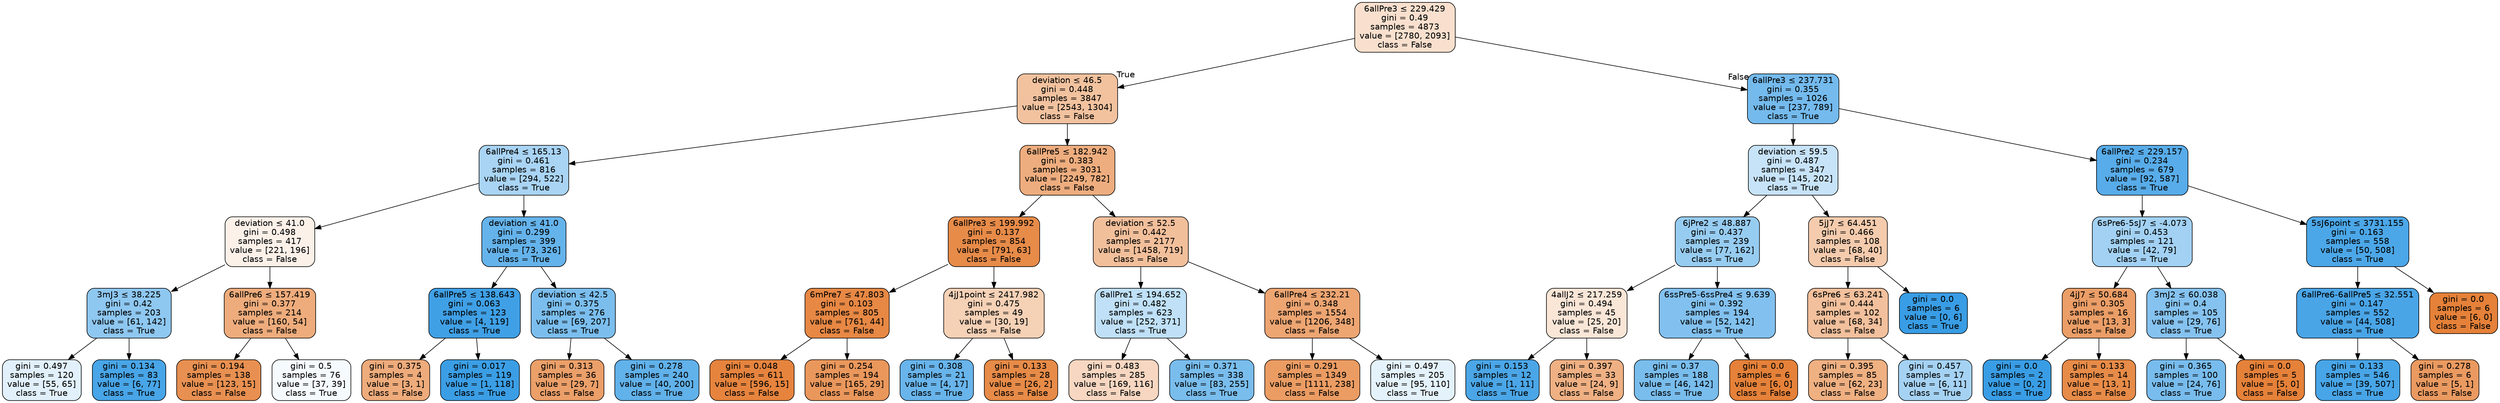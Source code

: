 digraph Tree {
node [shape=box, style="filled, rounded", color="black", fontname=helvetica] ;
edge [fontname=helvetica] ;
0 [label=<6allPre3 &le; 229.429<br/>gini = 0.49<br/>samples = 4873<br/>value = [2780, 2093]<br/>class = False>, fillcolor="#f9e0ce"] ;
1 [label=<deviation &le; 46.5<br/>gini = 0.448<br/>samples = 3847<br/>value = [2543, 1304]<br/>class = False>, fillcolor="#f2c29f"] ;
0 -> 1 [labeldistance=2.5, labelangle=45, headlabel="True"] ;
2 [label=<6allPre4 &le; 165.13<br/>gini = 0.461<br/>samples = 816<br/>value = [294, 522]<br/>class = True>, fillcolor="#a9d4f4"] ;
1 -> 2 ;
3 [label=<deviation &le; 41.0<br/>gini = 0.498<br/>samples = 417<br/>value = [221, 196]<br/>class = False>, fillcolor="#fcf1e9"] ;
2 -> 3 ;
4 [label=<3mJ3 &le; 38.225<br/>gini = 0.42<br/>samples = 203<br/>value = [61, 142]<br/>class = True>, fillcolor="#8ec7f0"] ;
3 -> 4 ;
5 [label=<gini = 0.497<br/>samples = 120<br/>value = [55, 65]<br/>class = True>, fillcolor="#e1f0fb"] ;
4 -> 5 ;
6 [label=<gini = 0.134<br/>samples = 83<br/>value = [6, 77]<br/>class = True>, fillcolor="#48a5e7"] ;
4 -> 6 ;
7 [label=<6allPre6 &le; 157.419<br/>gini = 0.377<br/>samples = 214<br/>value = [160, 54]<br/>class = False>, fillcolor="#eeac7c"] ;
3 -> 7 ;
8 [label=<gini = 0.194<br/>samples = 138<br/>value = [123, 15]<br/>class = False>, fillcolor="#e89051"] ;
7 -> 8 ;
9 [label=<gini = 0.5<br/>samples = 76<br/>value = [37, 39]<br/>class = True>, fillcolor="#f5fafe"] ;
7 -> 9 ;
10 [label=<deviation &le; 41.0<br/>gini = 0.299<br/>samples = 399<br/>value = [73, 326]<br/>class = True>, fillcolor="#65b3eb"] ;
2 -> 10 ;
11 [label=<6allPre5 &le; 138.643<br/>gini = 0.063<br/>samples = 123<br/>value = [4, 119]<br/>class = True>, fillcolor="#40a0e6"] ;
10 -> 11 ;
12 [label=<gini = 0.375<br/>samples = 4<br/>value = [3, 1]<br/>class = False>, fillcolor="#eeab7b"] ;
11 -> 12 ;
13 [label=<gini = 0.017<br/>samples = 119<br/>value = [1, 118]<br/>class = True>, fillcolor="#3b9ee5"] ;
11 -> 13 ;
14 [label=<deviation &le; 42.5<br/>gini = 0.375<br/>samples = 276<br/>value = [69, 207]<br/>class = True>, fillcolor="#7bbeee"] ;
10 -> 14 ;
15 [label=<gini = 0.313<br/>samples = 36<br/>value = [29, 7]<br/>class = False>, fillcolor="#eb9f69"] ;
14 -> 15 ;
16 [label=<gini = 0.278<br/>samples = 240<br/>value = [40, 200]<br/>class = True>, fillcolor="#61b1ea"] ;
14 -> 16 ;
17 [label=<6allPre5 &le; 182.942<br/>gini = 0.383<br/>samples = 3031<br/>value = [2249, 782]<br/>class = False>, fillcolor="#eead7e"] ;
1 -> 17 ;
18 [label=<6allPre3 &le; 199.992<br/>gini = 0.137<br/>samples = 854<br/>value = [791, 63]<br/>class = False>, fillcolor="#e78b49"] ;
17 -> 18 ;
19 [label=<6mPre7 &le; 47.803<br/>gini = 0.103<br/>samples = 805<br/>value = [761, 44]<br/>class = False>, fillcolor="#e78844"] ;
18 -> 19 ;
20 [label=<gini = 0.048<br/>samples = 611<br/>value = [596, 15]<br/>class = False>, fillcolor="#e6843e"] ;
19 -> 20 ;
21 [label=<gini = 0.254<br/>samples = 194<br/>value = [165, 29]<br/>class = False>, fillcolor="#ea975c"] ;
19 -> 21 ;
22 [label=<4jJ1point &le; 2417.982<br/>gini = 0.475<br/>samples = 49<br/>value = [30, 19]<br/>class = False>, fillcolor="#f5d1b6"] ;
18 -> 22 ;
23 [label=<gini = 0.308<br/>samples = 21<br/>value = [4, 17]<br/>class = True>, fillcolor="#68b4eb"] ;
22 -> 23 ;
24 [label=<gini = 0.133<br/>samples = 28<br/>value = [26, 2]<br/>class = False>, fillcolor="#e78b48"] ;
22 -> 24 ;
25 [label=<deviation &le; 52.5<br/>gini = 0.442<br/>samples = 2177<br/>value = [1458, 719]<br/>class = False>, fillcolor="#f2bf9b"] ;
17 -> 25 ;
26 [label=<6allPre1 &le; 194.652<br/>gini = 0.482<br/>samples = 623<br/>value = [252, 371]<br/>class = True>, fillcolor="#bfe0f7"] ;
25 -> 26 ;
27 [label=<gini = 0.483<br/>samples = 285<br/>value = [169, 116]<br/>class = False>, fillcolor="#f7d7c1"] ;
26 -> 27 ;
28 [label=<gini = 0.371<br/>samples = 338<br/>value = [83, 255]<br/>class = True>, fillcolor="#79bded"] ;
26 -> 28 ;
29 [label=<6allPre4 &le; 232.21<br/>gini = 0.348<br/>samples = 1554<br/>value = [1206, 348]<br/>class = False>, fillcolor="#eda572"] ;
25 -> 29 ;
30 [label=<gini = 0.291<br/>samples = 1349<br/>value = [1111, 238]<br/>class = False>, fillcolor="#eb9c63"] ;
29 -> 30 ;
31 [label=<gini = 0.497<br/>samples = 205<br/>value = [95, 110]<br/>class = True>, fillcolor="#e4f2fb"] ;
29 -> 31 ;
32 [label=<6allPre3 &le; 237.731<br/>gini = 0.355<br/>samples = 1026<br/>value = [237, 789]<br/>class = True>, fillcolor="#74baed"] ;
0 -> 32 [labeldistance=2.5, labelangle=-45, headlabel="False"] ;
33 [label=<deviation &le; 59.5<br/>gini = 0.487<br/>samples = 347<br/>value = [145, 202]<br/>class = True>, fillcolor="#c7e3f8"] ;
32 -> 33 ;
34 [label=<6jPre2 &le; 48.887<br/>gini = 0.437<br/>samples = 239<br/>value = [77, 162]<br/>class = True>, fillcolor="#97ccf1"] ;
33 -> 34 ;
35 [label=<4allJ2 &le; 217.259<br/>gini = 0.494<br/>samples = 45<br/>value = [25, 20]<br/>class = False>, fillcolor="#fae6d7"] ;
34 -> 35 ;
36 [label=<gini = 0.153<br/>samples = 12<br/>value = [1, 11]<br/>class = True>, fillcolor="#4ba6e7"] ;
35 -> 36 ;
37 [label=<gini = 0.397<br/>samples = 33<br/>value = [24, 9]<br/>class = False>, fillcolor="#efb083"] ;
35 -> 37 ;
38 [label=<6ssPre5-6ssPre4 &le; 9.639<br/>gini = 0.392<br/>samples = 194<br/>value = [52, 142]<br/>class = True>, fillcolor="#82c1ef"] ;
34 -> 38 ;
39 [label=<gini = 0.37<br/>samples = 188<br/>value = [46, 142]<br/>class = True>, fillcolor="#79bded"] ;
38 -> 39 ;
40 [label=<gini = 0.0<br/>samples = 6<br/>value = [6, 0]<br/>class = False>, fillcolor="#e58139"] ;
38 -> 40 ;
41 [label=<5jJ7 &le; 64.451<br/>gini = 0.466<br/>samples = 108<br/>value = [68, 40]<br/>class = False>, fillcolor="#f4cbad"] ;
33 -> 41 ;
42 [label=<6sPre6 &le; 63.241<br/>gini = 0.444<br/>samples = 102<br/>value = [68, 34]<br/>class = False>, fillcolor="#f2c09c"] ;
41 -> 42 ;
43 [label=<gini = 0.395<br/>samples = 85<br/>value = [62, 23]<br/>class = False>, fillcolor="#efb082"] ;
42 -> 43 ;
44 [label=<gini = 0.457<br/>samples = 17<br/>value = [6, 11]<br/>class = True>, fillcolor="#a5d2f3"] ;
42 -> 44 ;
45 [label=<gini = 0.0<br/>samples = 6<br/>value = [0, 6]<br/>class = True>, fillcolor="#399de5"] ;
41 -> 45 ;
46 [label=<6allPre2 &le; 229.157<br/>gini = 0.234<br/>samples = 679<br/>value = [92, 587]<br/>class = True>, fillcolor="#58ace9"] ;
32 -> 46 ;
47 [label=<6sPre6-5sJ7 &le; -4.073<br/>gini = 0.453<br/>samples = 121<br/>value = [42, 79]<br/>class = True>, fillcolor="#a2d1f3"] ;
46 -> 47 ;
48 [label=<4jJ7 &le; 50.684<br/>gini = 0.305<br/>samples = 16<br/>value = [13, 3]<br/>class = False>, fillcolor="#eb9e67"] ;
47 -> 48 ;
49 [label=<gini = 0.0<br/>samples = 2<br/>value = [0, 2]<br/>class = True>, fillcolor="#399de5"] ;
48 -> 49 ;
50 [label=<gini = 0.133<br/>samples = 14<br/>value = [13, 1]<br/>class = False>, fillcolor="#e78b48"] ;
48 -> 50 ;
51 [label=<3mJ2 &le; 60.038<br/>gini = 0.4<br/>samples = 105<br/>value = [29, 76]<br/>class = True>, fillcolor="#85c2ef"] ;
47 -> 51 ;
52 [label=<gini = 0.365<br/>samples = 100<br/>value = [24, 76]<br/>class = True>, fillcolor="#78bced"] ;
51 -> 52 ;
53 [label=<gini = 0.0<br/>samples = 5<br/>value = [5, 0]<br/>class = False>, fillcolor="#e58139"] ;
51 -> 53 ;
54 [label=<5sJ6point &le; 3731.155<br/>gini = 0.163<br/>samples = 558<br/>value = [50, 508]<br/>class = True>, fillcolor="#4ca7e8"] ;
46 -> 54 ;
55 [label=<6allPre6-6allPre5 &le; 32.551<br/>gini = 0.147<br/>samples = 552<br/>value = [44, 508]<br/>class = True>, fillcolor="#4aa5e7"] ;
54 -> 55 ;
56 [label=<gini = 0.133<br/>samples = 546<br/>value = [39, 507]<br/>class = True>, fillcolor="#48a5e7"] ;
55 -> 56 ;
57 [label=<gini = 0.278<br/>samples = 6<br/>value = [5, 1]<br/>class = False>, fillcolor="#ea9a61"] ;
55 -> 57 ;
58 [label=<gini = 0.0<br/>samples = 6<br/>value = [6, 0]<br/>class = False>, fillcolor="#e58139"] ;
54 -> 58 ;
}